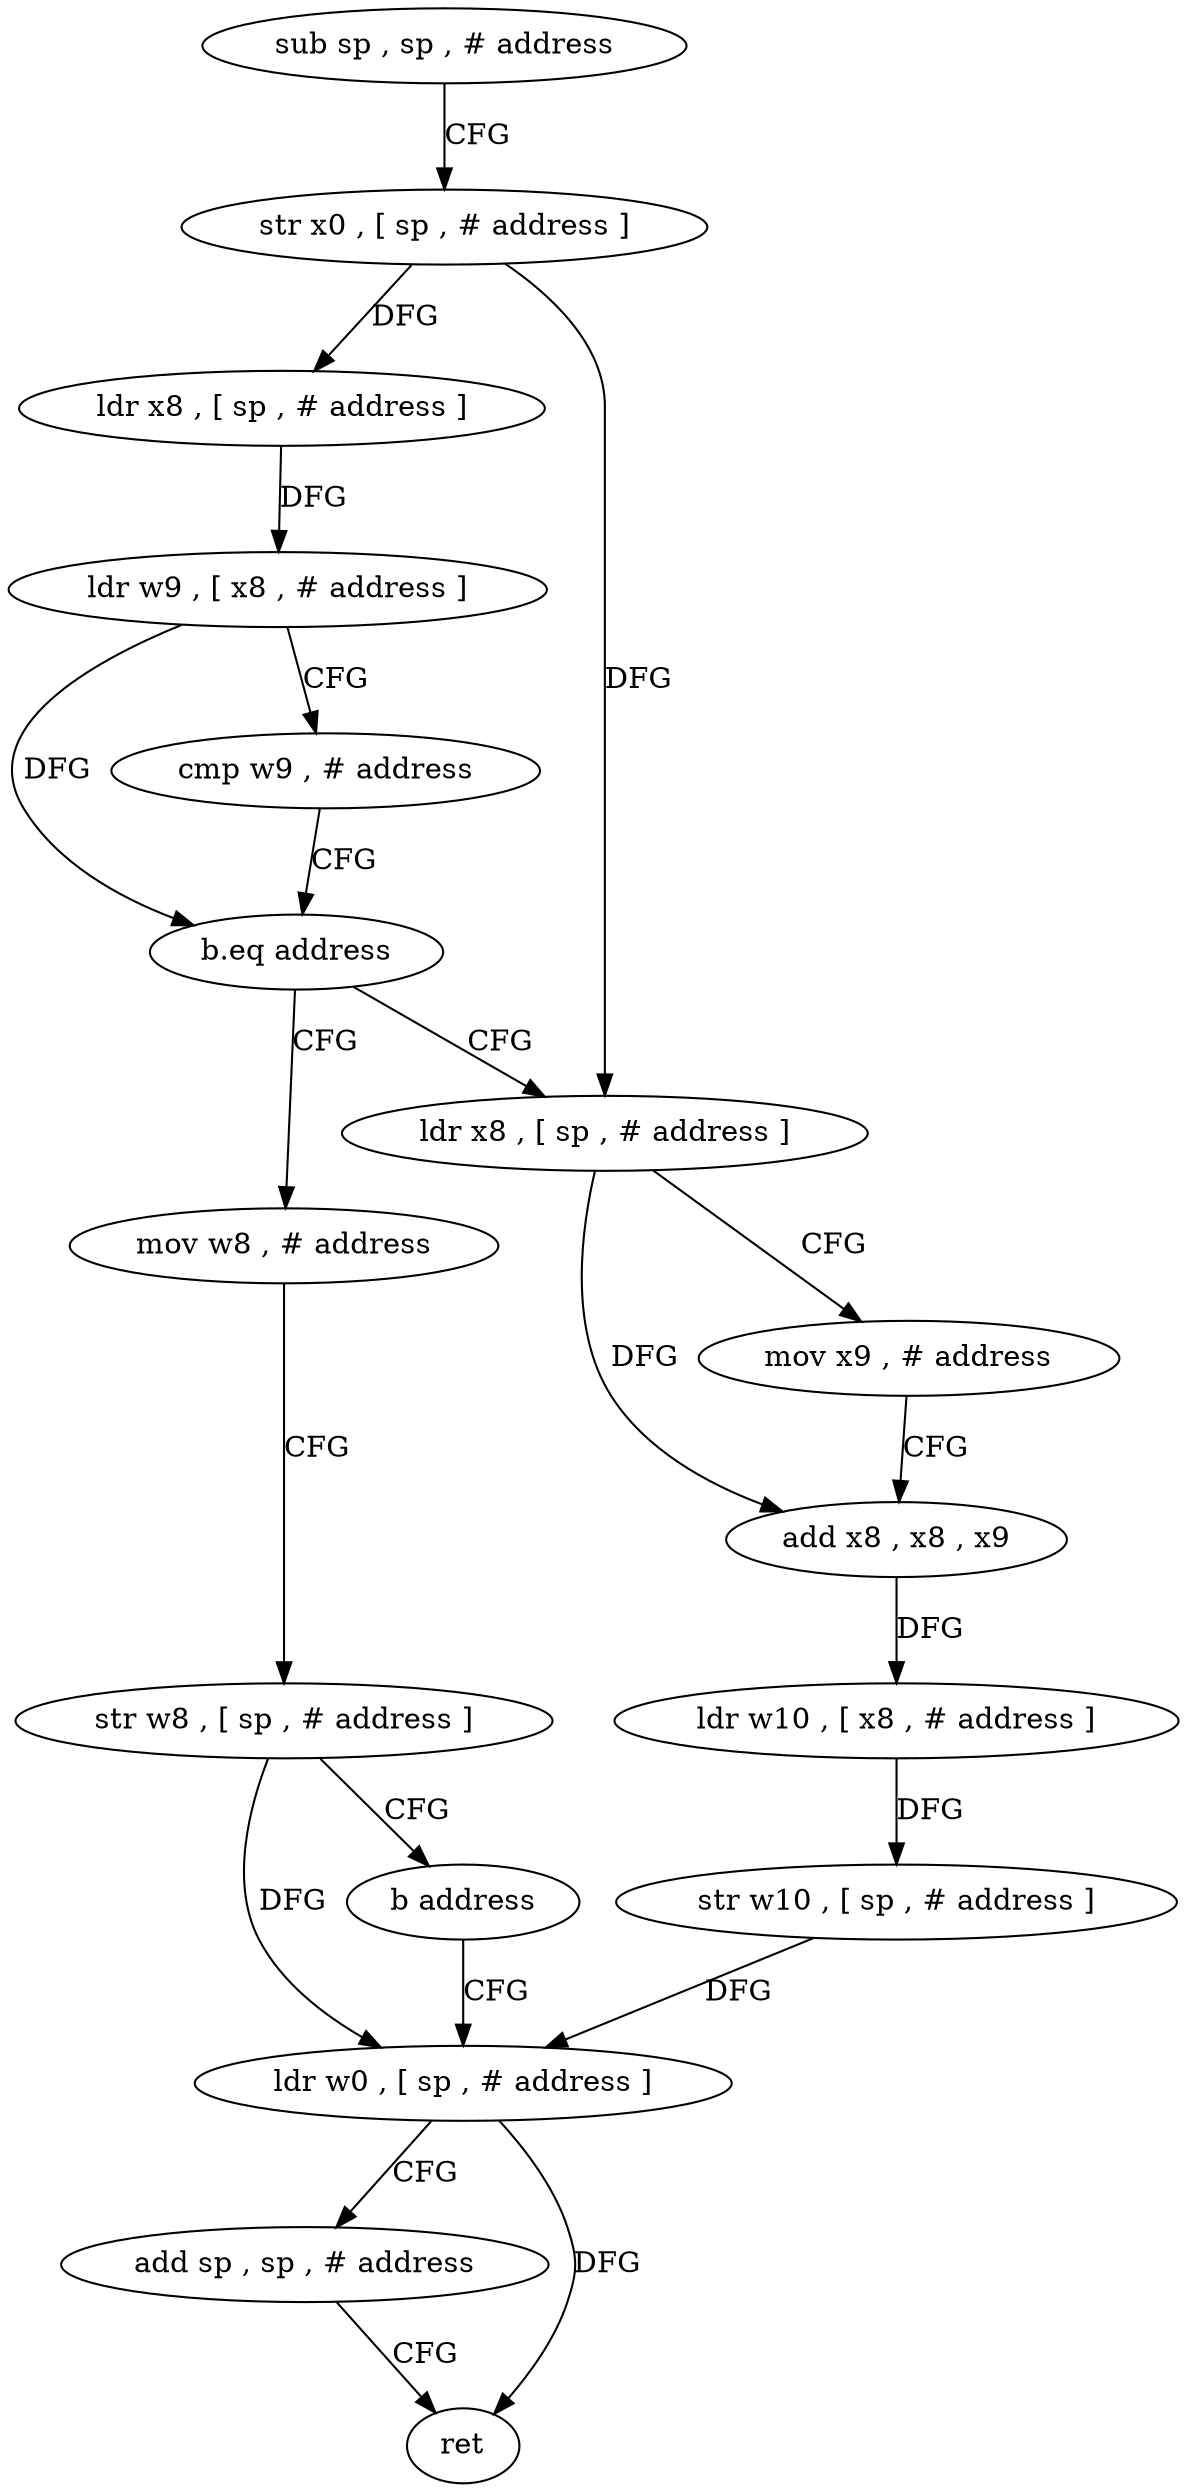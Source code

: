 digraph "func" {
"179380" [label = "sub sp , sp , # address" ]
"179384" [label = "str x0 , [ sp , # address ]" ]
"179388" [label = "ldr x8 , [ sp , # address ]" ]
"179392" [label = "ldr w9 , [ x8 , # address ]" ]
"179396" [label = "cmp w9 , # address" ]
"179400" [label = "b.eq address" ]
"179416" [label = "ldr x8 , [ sp , # address ]" ]
"179404" [label = "mov w8 , # address" ]
"179420" [label = "mov x9 , # address" ]
"179424" [label = "add x8 , x8 , x9" ]
"179428" [label = "ldr w10 , [ x8 , # address ]" ]
"179432" [label = "str w10 , [ sp , # address ]" ]
"179436" [label = "ldr w0 , [ sp , # address ]" ]
"179408" [label = "str w8 , [ sp , # address ]" ]
"179412" [label = "b address" ]
"179440" [label = "add sp , sp , # address" ]
"179444" [label = "ret" ]
"179380" -> "179384" [ label = "CFG" ]
"179384" -> "179388" [ label = "DFG" ]
"179384" -> "179416" [ label = "DFG" ]
"179388" -> "179392" [ label = "DFG" ]
"179392" -> "179396" [ label = "CFG" ]
"179392" -> "179400" [ label = "DFG" ]
"179396" -> "179400" [ label = "CFG" ]
"179400" -> "179416" [ label = "CFG" ]
"179400" -> "179404" [ label = "CFG" ]
"179416" -> "179420" [ label = "CFG" ]
"179416" -> "179424" [ label = "DFG" ]
"179404" -> "179408" [ label = "CFG" ]
"179420" -> "179424" [ label = "CFG" ]
"179424" -> "179428" [ label = "DFG" ]
"179428" -> "179432" [ label = "DFG" ]
"179432" -> "179436" [ label = "DFG" ]
"179436" -> "179440" [ label = "CFG" ]
"179436" -> "179444" [ label = "DFG" ]
"179408" -> "179412" [ label = "CFG" ]
"179408" -> "179436" [ label = "DFG" ]
"179412" -> "179436" [ label = "CFG" ]
"179440" -> "179444" [ label = "CFG" ]
}
